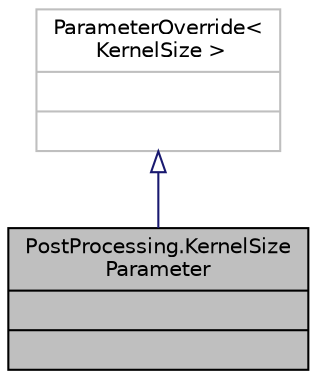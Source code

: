 digraph "PostProcessing.KernelSizeParameter"
{
 // INTERACTIVE_SVG=YES
 // LATEX_PDF_SIZE
  edge [fontname="Helvetica",fontsize="10",labelfontname="Helvetica",labelfontsize="10"];
  node [fontname="Helvetica",fontsize="10",shape=record];
  Node1 [label="{PostProcessing.KernelSize\lParameter\n||}",height=0.2,width=0.4,color="black", fillcolor="grey75", style="filled", fontcolor="black",tooltip="A volume parameter holding a KernelSize value."];
  Node2 -> Node1 [dir="back",color="midnightblue",fontsize="10",style="solid",arrowtail="onormal",fontname="Helvetica"];
  Node2 [label="{ParameterOverride\<\l KernelSize \>\n||}",height=0.2,width=0.4,color="grey75", fillcolor="white", style="filled",tooltip=" "];
}
